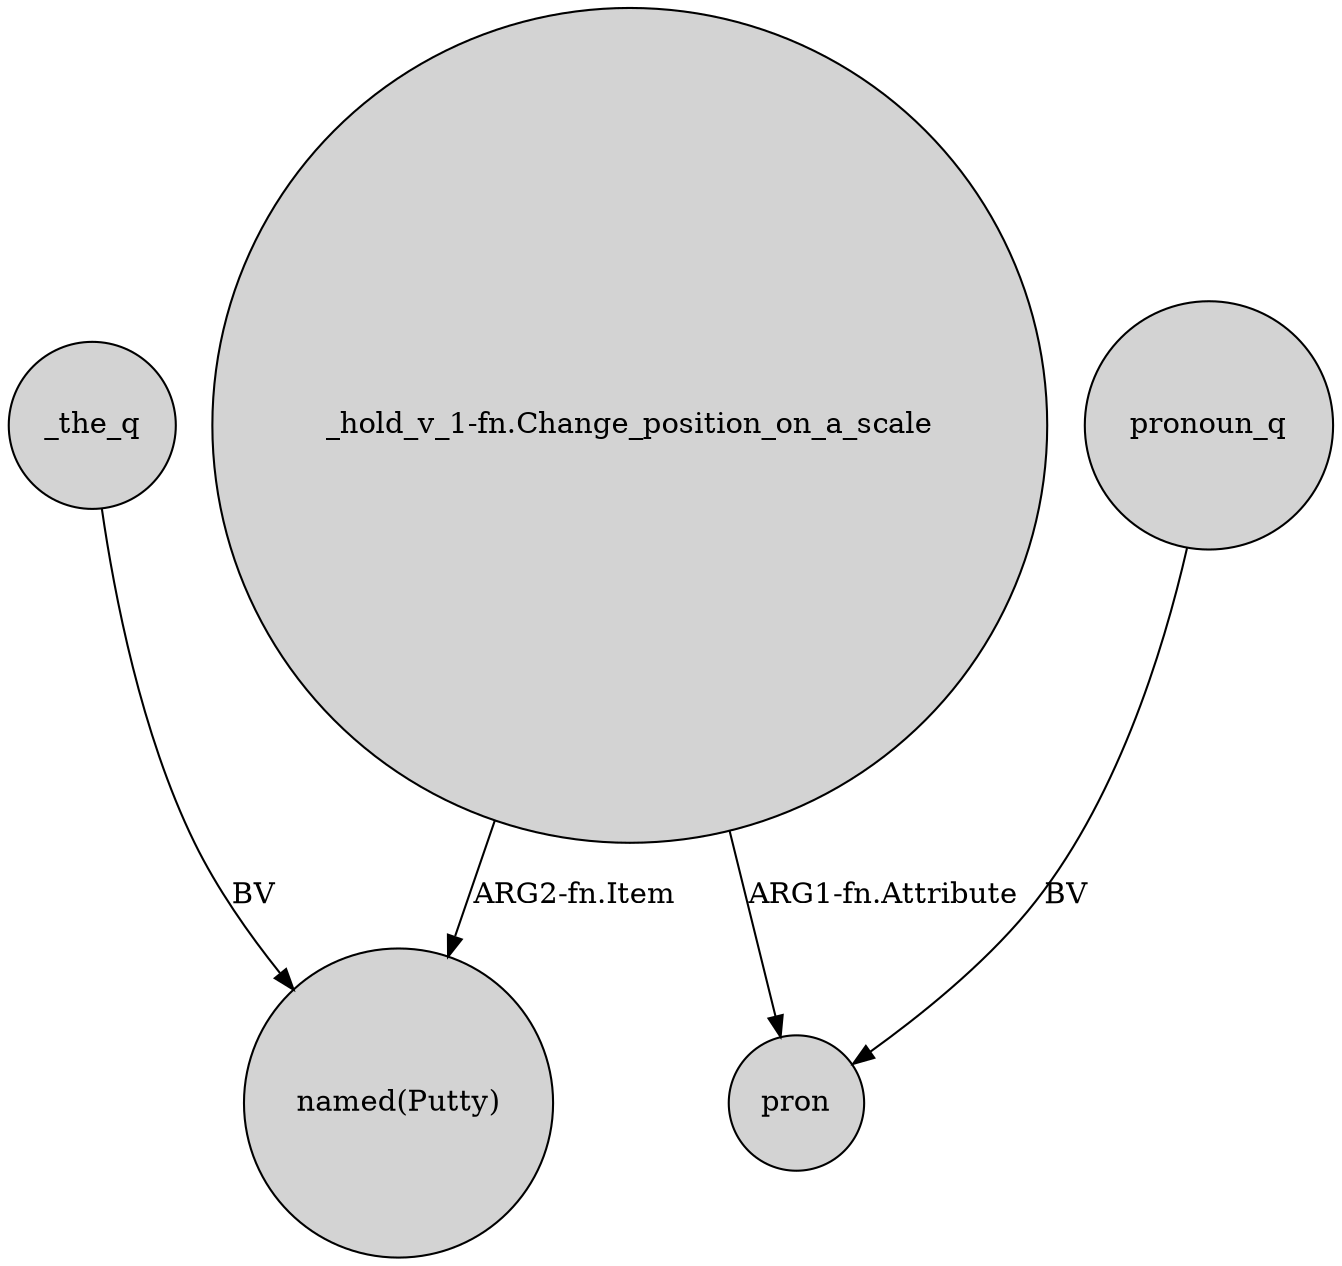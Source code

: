 digraph {
	node [shape=circle style=filled]
	"_hold_v_1-fn.Change_position_on_a_scale" -> "named(Putty)" [label="ARG2-fn.Item"]
	"_hold_v_1-fn.Change_position_on_a_scale" -> pron [label="ARG1-fn.Attribute"]
	pronoun_q -> pron [label=BV]
	_the_q -> "named(Putty)" [label=BV]
}
